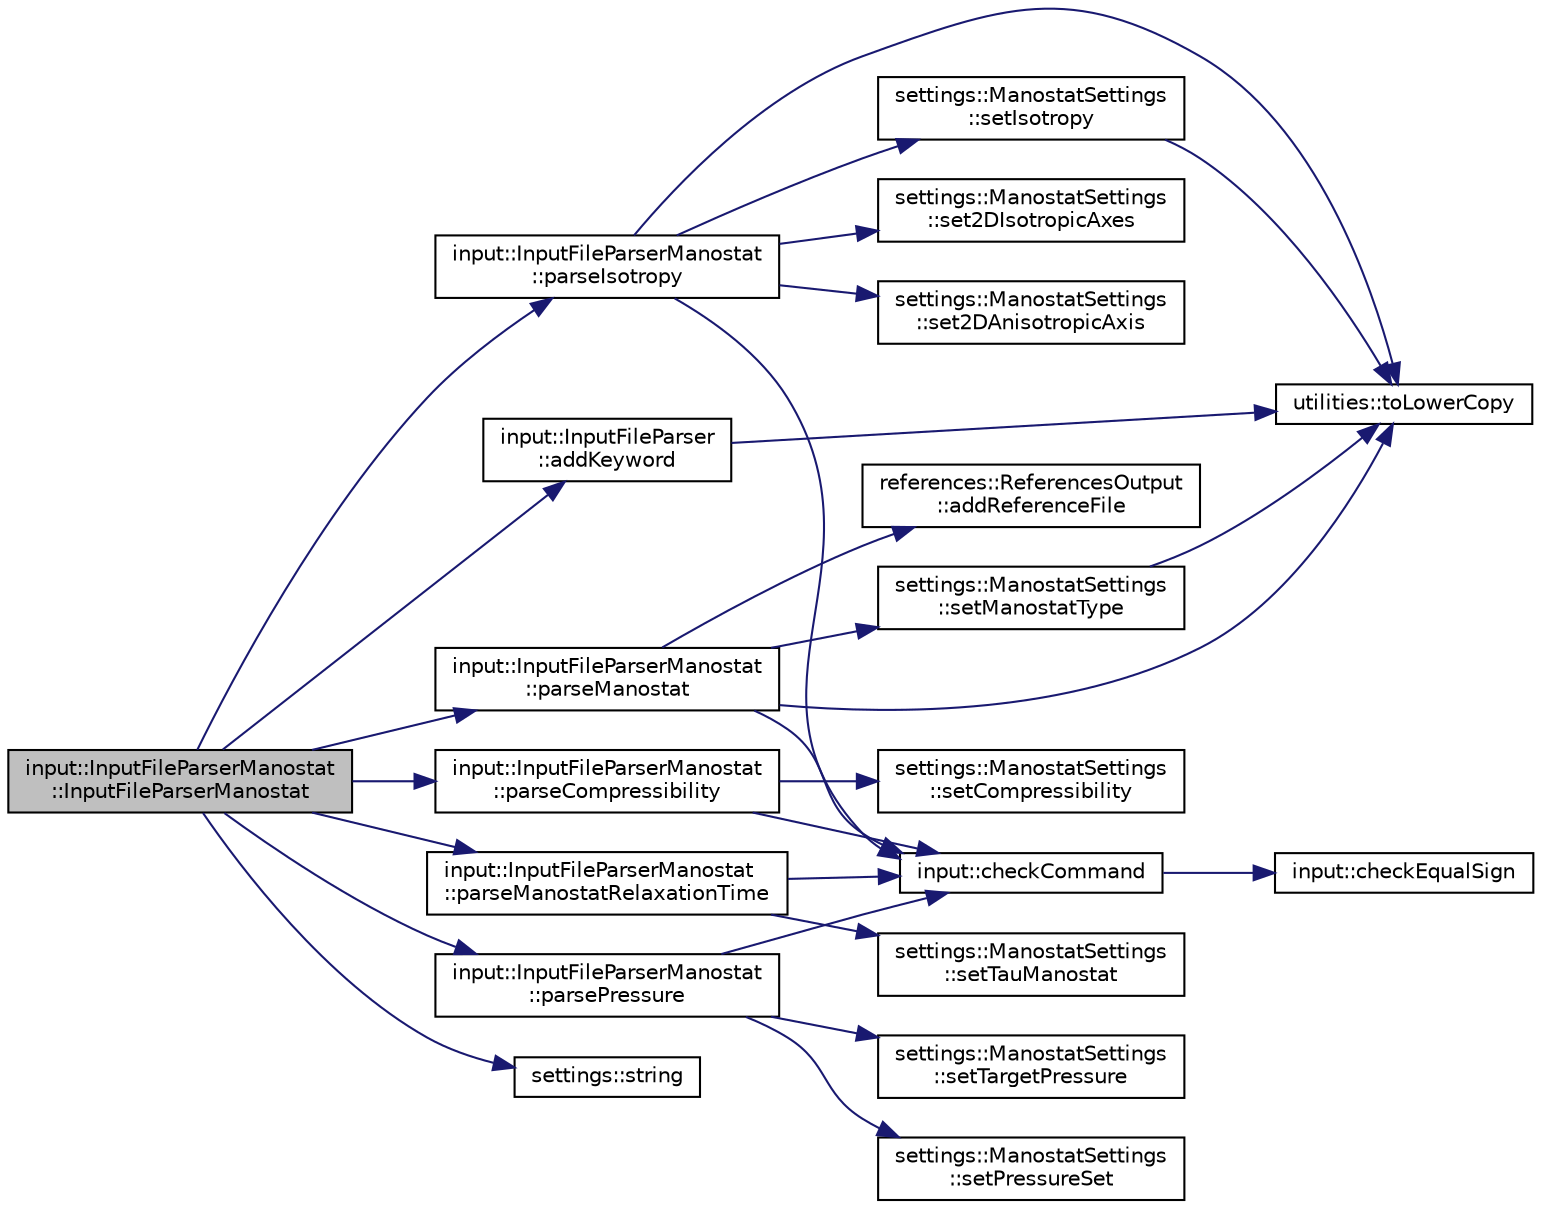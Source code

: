 digraph "input::InputFileParserManostat::InputFileParserManostat"
{
 // LATEX_PDF_SIZE
  edge [fontname="Helvetica",fontsize="10",labelfontname="Helvetica",labelfontsize="10"];
  node [fontname="Helvetica",fontsize="10",shape=record];
  rankdir="LR";
  Node1 [label="input::InputFileParserManostat\l::InputFileParserManostat",height=0.2,width=0.4,color="black", fillcolor="grey75", style="filled", fontcolor="black",tooltip="Construct a new Input File Parser Manostat:: Input File Parser Manostat object."];
  Node1 -> Node2 [color="midnightblue",fontsize="10",style="solid",fontname="Helvetica"];
  Node2 [label="input::InputFileParser\l::addKeyword",height=0.2,width=0.4,color="black", fillcolor="white", style="filled",URL="$classinput_1_1InputFileParser.html#ab851322dfd41fcd59d75931012a5fcce",tooltip="add keyword to different keyword maps"];
  Node2 -> Node3 [color="midnightblue",fontsize="10",style="solid",fontname="Helvetica"];
  Node3 [label="utilities::toLowerCopy",height=0.2,width=0.4,color="black", fillcolor="white", style="filled",URL="$namespaceutilities.html#a00b80743096ddd313ba418b9a7730698",tooltip="returns a copy of a string all lower case"];
  Node1 -> Node4 [color="midnightblue",fontsize="10",style="solid",fontname="Helvetica"];
  Node4 [label="input::InputFileParserManostat\l::parseCompressibility",height=0.2,width=0.4,color="black", fillcolor="white", style="filled",URL="$classinput_1_1InputFileParserManostat.html#a3f4a5e377649da19ea00c958baedbdaa",tooltip="Parse the compressibility used in the simulation (isothermal compressibility)"];
  Node4 -> Node5 [color="midnightblue",fontsize="10",style="solid",fontname="Helvetica"];
  Node5 [label="input::checkCommand",height=0.2,width=0.4,color="black", fillcolor="white", style="filled",URL="$namespaceinput.html#a81877d6bfa9b46cdca1b280c6d1b30fb",tooltip="check if command array has exactly 3 elements"];
  Node5 -> Node6 [color="midnightblue",fontsize="10",style="solid",fontname="Helvetica"];
  Node6 [label="input::checkEqualSign",height=0.2,width=0.4,color="black", fillcolor="white", style="filled",URL="$namespaceinput.html#a586caa23c32d86459177222a3b5d53fe",tooltip="check if parameter is \"=\""];
  Node4 -> Node7 [color="midnightblue",fontsize="10",style="solid",fontname="Helvetica"];
  Node7 [label="settings::ManostatSettings\l::setCompressibility",height=0.2,width=0.4,color="black", fillcolor="white", style="filled",URL="$classsettings_1_1ManostatSettings.html#a525f85f27ee927876317f5b5bafe7df8",tooltip=" "];
  Node1 -> Node8 [color="midnightblue",fontsize="10",style="solid",fontname="Helvetica"];
  Node8 [label="input::InputFileParserManostat\l::parseIsotropy",height=0.2,width=0.4,color="black", fillcolor="white", style="filled",URL="$classinput_1_1InputFileParserManostat.html#aa055b46183e3c88d45d3150867d688b2",tooltip="Parse the isotropy of the manostat."];
  Node8 -> Node5 [color="midnightblue",fontsize="10",style="solid",fontname="Helvetica"];
  Node8 -> Node9 [color="midnightblue",fontsize="10",style="solid",fontname="Helvetica"];
  Node9 [label="settings::ManostatSettings\l::set2DAnisotropicAxis",height=0.2,width=0.4,color="black", fillcolor="white", style="filled",URL="$classsettings_1_1ManostatSettings.html#a207fd56dab476171a1af3ae66d52c110",tooltip=" "];
  Node8 -> Node10 [color="midnightblue",fontsize="10",style="solid",fontname="Helvetica"];
  Node10 [label="settings::ManostatSettings\l::set2DIsotropicAxes",height=0.2,width=0.4,color="black", fillcolor="white", style="filled",URL="$classsettings_1_1ManostatSettings.html#ae6c131aed3cc2de2bde5970ea01417ae",tooltip=" "];
  Node8 -> Node11 [color="midnightblue",fontsize="10",style="solid",fontname="Helvetica"];
  Node11 [label="settings::ManostatSettings\l::setIsotropy",height=0.2,width=0.4,color="black", fillcolor="white", style="filled",URL="$classsettings_1_1ManostatSettings.html#a6c7c97d2a70f342ff57a9f911f8e5ad0",tooltip="sets the isotropy to enum in settings"];
  Node11 -> Node3 [color="midnightblue",fontsize="10",style="solid",fontname="Helvetica"];
  Node8 -> Node3 [color="midnightblue",fontsize="10",style="solid",fontname="Helvetica"];
  Node1 -> Node12 [color="midnightblue",fontsize="10",style="solid",fontname="Helvetica"];
  Node12 [label="input::InputFileParserManostat\l::parseManostat",height=0.2,width=0.4,color="black", fillcolor="white", style="filled",URL="$classinput_1_1InputFileParserManostat.html#a2b58e21da244a7572cc469ff14b6b975",tooltip="Parse the manostat used in the simulation."];
  Node12 -> Node13 [color="midnightblue",fontsize="10",style="solid",fontname="Helvetica"];
  Node13 [label="references::ReferencesOutput\l::addReferenceFile",height=0.2,width=0.4,color="black", fillcolor="white", style="filled",URL="$classreferences_1_1ReferencesOutput.html#ab9f11b57ee5a49a8e2033bcc1fe9b32d",tooltip="adds a reference file to the list of reference files and bibtex files"];
  Node12 -> Node5 [color="midnightblue",fontsize="10",style="solid",fontname="Helvetica"];
  Node12 -> Node14 [color="midnightblue",fontsize="10",style="solid",fontname="Helvetica"];
  Node14 [label="settings::ManostatSettings\l::setManostatType",height=0.2,width=0.4,color="black", fillcolor="white", style="filled",URL="$classsettings_1_1ManostatSettings.html#aa6a46976b44c5959abb3e5e3def6be77",tooltip="sets the manostatType to enum in settings"];
  Node14 -> Node3 [color="midnightblue",fontsize="10",style="solid",fontname="Helvetica"];
  Node12 -> Node3 [color="midnightblue",fontsize="10",style="solid",fontname="Helvetica"];
  Node1 -> Node15 [color="midnightblue",fontsize="10",style="solid",fontname="Helvetica"];
  Node15 [label="input::InputFileParserManostat\l::parseManostatRelaxationTime",height=0.2,width=0.4,color="black", fillcolor="white", style="filled",URL="$classinput_1_1InputFileParserManostat.html#ac9a824d36ab95b535b9e33d9b3386270",tooltip="parses the relaxation time of the manostat"];
  Node15 -> Node5 [color="midnightblue",fontsize="10",style="solid",fontname="Helvetica"];
  Node15 -> Node16 [color="midnightblue",fontsize="10",style="solid",fontname="Helvetica"];
  Node16 [label="settings::ManostatSettings\l::setTauManostat",height=0.2,width=0.4,color="black", fillcolor="white", style="filled",URL="$classsettings_1_1ManostatSettings.html#a6c20c3bf161a9491b9af574b61b59e8a",tooltip=" "];
  Node1 -> Node17 [color="midnightblue",fontsize="10",style="solid",fontname="Helvetica"];
  Node17 [label="input::InputFileParserManostat\l::parsePressure",height=0.2,width=0.4,color="black", fillcolor="white", style="filled",URL="$classinput_1_1InputFileParserManostat.html#ac73cee2df98ec2b27e5e7dc75e14e286",tooltip="Parse the pressure used in the simulation."];
  Node17 -> Node5 [color="midnightblue",fontsize="10",style="solid",fontname="Helvetica"];
  Node17 -> Node18 [color="midnightblue",fontsize="10",style="solid",fontname="Helvetica"];
  Node18 [label="settings::ManostatSettings\l::setPressureSet",height=0.2,width=0.4,color="black", fillcolor="white", style="filled",URL="$classsettings_1_1ManostatSettings.html#a9860f97203c5be477af57d91b026fe74",tooltip=" "];
  Node17 -> Node19 [color="midnightblue",fontsize="10",style="solid",fontname="Helvetica"];
  Node19 [label="settings::ManostatSettings\l::setTargetPressure",height=0.2,width=0.4,color="black", fillcolor="white", style="filled",URL="$classsettings_1_1ManostatSettings.html#ae4c9aa6a59ea12da22b39240bda872f7",tooltip=" "];
  Node1 -> Node20 [color="midnightblue",fontsize="10",style="solid",fontname="Helvetica"];
  Node20 [label="settings::string",height=0.2,width=0.4,color="black", fillcolor="white", style="filled",URL="$namespacesettings.html#a25810432631a237804b3241be4305787",tooltip="return string of manostatType"];
}
